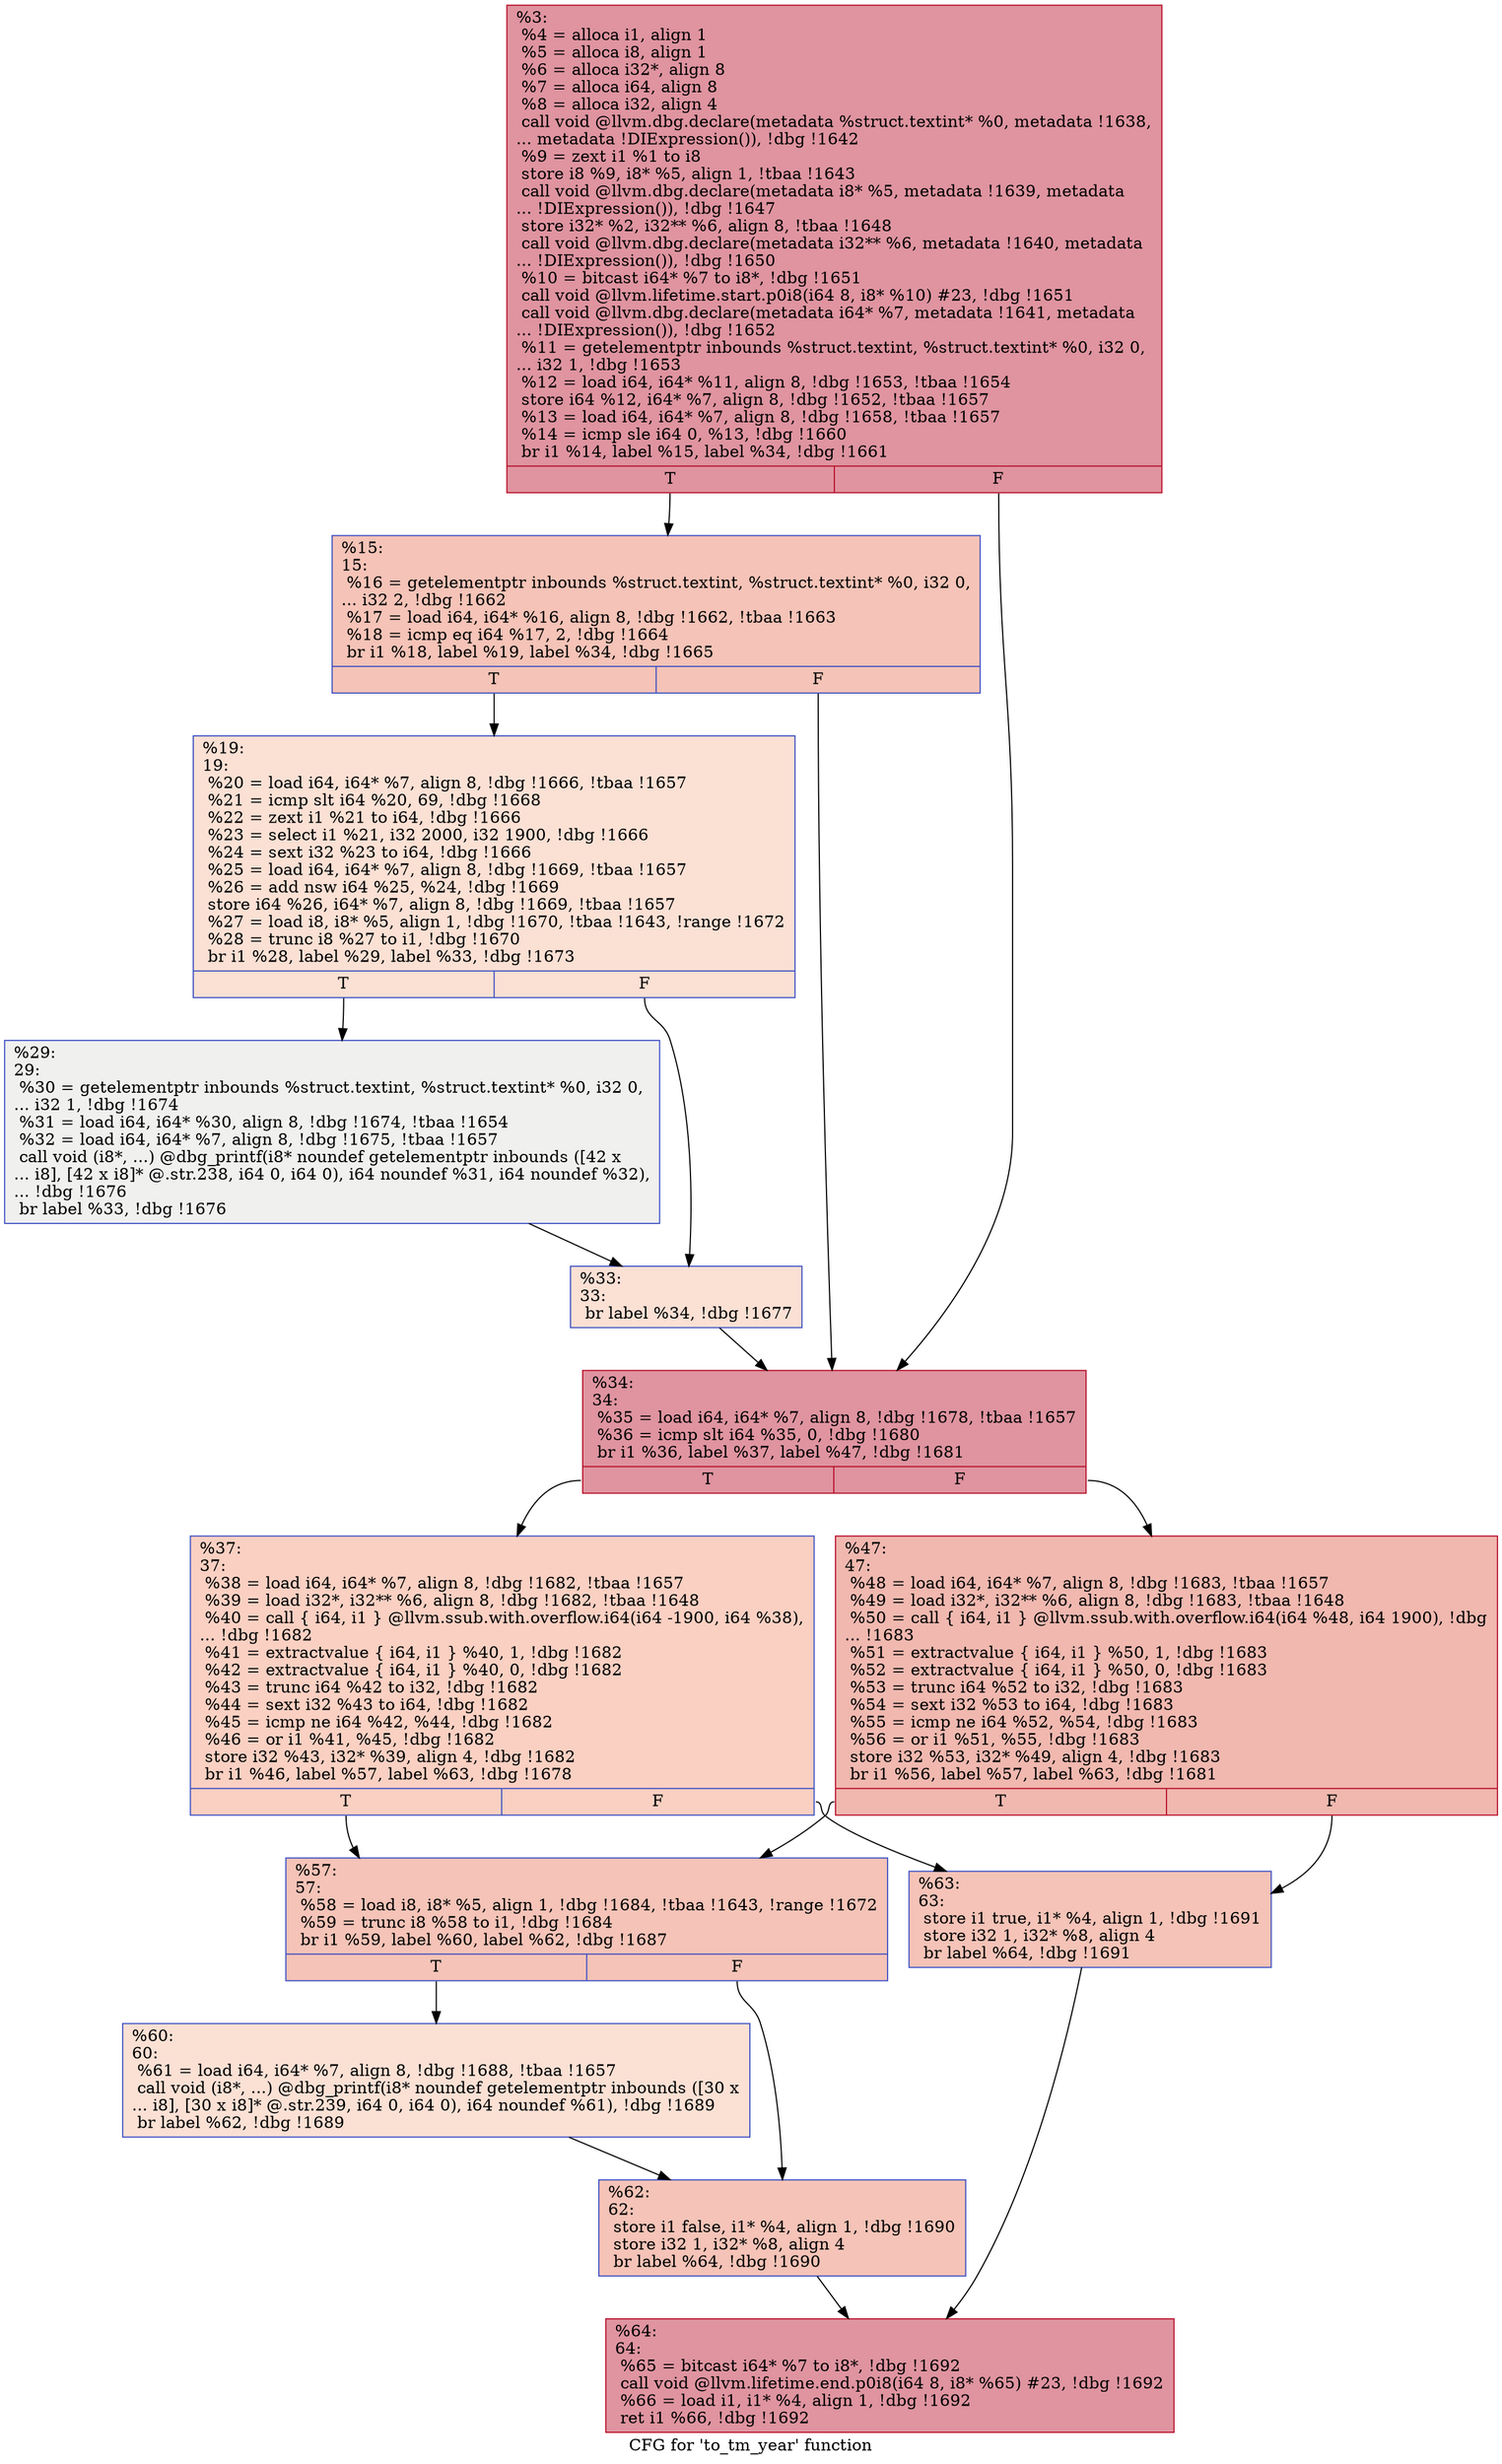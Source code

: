 digraph "CFG for 'to_tm_year' function" {
	label="CFG for 'to_tm_year' function";

	Node0x1763df0 [shape=record,color="#b70d28ff", style=filled, fillcolor="#b70d2870",label="{%3:\l  %4 = alloca i1, align 1\l  %5 = alloca i8, align 1\l  %6 = alloca i32*, align 8\l  %7 = alloca i64, align 8\l  %8 = alloca i32, align 4\l  call void @llvm.dbg.declare(metadata %struct.textint* %0, metadata !1638,\l... metadata !DIExpression()), !dbg !1642\l  %9 = zext i1 %1 to i8\l  store i8 %9, i8* %5, align 1, !tbaa !1643\l  call void @llvm.dbg.declare(metadata i8* %5, metadata !1639, metadata\l... !DIExpression()), !dbg !1647\l  store i32* %2, i32** %6, align 8, !tbaa !1648\l  call void @llvm.dbg.declare(metadata i32** %6, metadata !1640, metadata\l... !DIExpression()), !dbg !1650\l  %10 = bitcast i64* %7 to i8*, !dbg !1651\l  call void @llvm.lifetime.start.p0i8(i64 8, i8* %10) #23, !dbg !1651\l  call void @llvm.dbg.declare(metadata i64* %7, metadata !1641, metadata\l... !DIExpression()), !dbg !1652\l  %11 = getelementptr inbounds %struct.textint, %struct.textint* %0, i32 0,\l... i32 1, !dbg !1653\l  %12 = load i64, i64* %11, align 8, !dbg !1653, !tbaa !1654\l  store i64 %12, i64* %7, align 8, !dbg !1652, !tbaa !1657\l  %13 = load i64, i64* %7, align 8, !dbg !1658, !tbaa !1657\l  %14 = icmp sle i64 0, %13, !dbg !1660\l  br i1 %14, label %15, label %34, !dbg !1661\l|{<s0>T|<s1>F}}"];
	Node0x1763df0:s0 -> Node0x17055d0;
	Node0x1763df0:s1 -> Node0x1705710;
	Node0x17055d0 [shape=record,color="#3d50c3ff", style=filled, fillcolor="#e8765c70",label="{%15:\l15:                                               \l  %16 = getelementptr inbounds %struct.textint, %struct.textint* %0, i32 0,\l... i32 2, !dbg !1662\l  %17 = load i64, i64* %16, align 8, !dbg !1662, !tbaa !1663\l  %18 = icmp eq i64 %17, 2, !dbg !1664\l  br i1 %18, label %19, label %34, !dbg !1665\l|{<s0>T|<s1>F}}"];
	Node0x17055d0:s0 -> Node0x1705620;
	Node0x17055d0:s1 -> Node0x1705710;
	Node0x1705620 [shape=record,color="#3d50c3ff", style=filled, fillcolor="#f7b99e70",label="{%19:\l19:                                               \l  %20 = load i64, i64* %7, align 8, !dbg !1666, !tbaa !1657\l  %21 = icmp slt i64 %20, 69, !dbg !1668\l  %22 = zext i1 %21 to i64, !dbg !1666\l  %23 = select i1 %21, i32 2000, i32 1900, !dbg !1666\l  %24 = sext i32 %23 to i64, !dbg !1666\l  %25 = load i64, i64* %7, align 8, !dbg !1669, !tbaa !1657\l  %26 = add nsw i64 %25, %24, !dbg !1669\l  store i64 %26, i64* %7, align 8, !dbg !1669, !tbaa !1657\l  %27 = load i8, i8* %5, align 1, !dbg !1670, !tbaa !1643, !range !1672\l  %28 = trunc i8 %27 to i1, !dbg !1670\l  br i1 %28, label %29, label %33, !dbg !1673\l|{<s0>T|<s1>F}}"];
	Node0x1705620:s0 -> Node0x1705670;
	Node0x1705620:s1 -> Node0x17056c0;
	Node0x1705670 [shape=record,color="#3d50c3ff", style=filled, fillcolor="#dedcdb70",label="{%29:\l29:                                               \l  %30 = getelementptr inbounds %struct.textint, %struct.textint* %0, i32 0,\l... i32 1, !dbg !1674\l  %31 = load i64, i64* %30, align 8, !dbg !1674, !tbaa !1654\l  %32 = load i64, i64* %7, align 8, !dbg !1675, !tbaa !1657\l  call void (i8*, ...) @dbg_printf(i8* noundef getelementptr inbounds ([42 x\l... i8], [42 x i8]* @.str.238, i64 0, i64 0), i64 noundef %31, i64 noundef %32),\l... !dbg !1676\l  br label %33, !dbg !1676\l}"];
	Node0x1705670 -> Node0x17056c0;
	Node0x17056c0 [shape=record,color="#3d50c3ff", style=filled, fillcolor="#f7b99e70",label="{%33:\l33:                                               \l  br label %34, !dbg !1677\l}"];
	Node0x17056c0 -> Node0x1705710;
	Node0x1705710 [shape=record,color="#b70d28ff", style=filled, fillcolor="#b70d2870",label="{%34:\l34:                                               \l  %35 = load i64, i64* %7, align 8, !dbg !1678, !tbaa !1657\l  %36 = icmp slt i64 %35, 0, !dbg !1680\l  br i1 %36, label %37, label %47, !dbg !1681\l|{<s0>T|<s1>F}}"];
	Node0x1705710:s0 -> Node0x1705760;
	Node0x1705710:s1 -> Node0x17057b0;
	Node0x1705760 [shape=record,color="#3d50c3ff", style=filled, fillcolor="#f3947570",label="{%37:\l37:                                               \l  %38 = load i64, i64* %7, align 8, !dbg !1682, !tbaa !1657\l  %39 = load i32*, i32** %6, align 8, !dbg !1682, !tbaa !1648\l  %40 = call \{ i64, i1 \} @llvm.ssub.with.overflow.i64(i64 -1900, i64 %38),\l... !dbg !1682\l  %41 = extractvalue \{ i64, i1 \} %40, 1, !dbg !1682\l  %42 = extractvalue \{ i64, i1 \} %40, 0, !dbg !1682\l  %43 = trunc i64 %42 to i32, !dbg !1682\l  %44 = sext i32 %43 to i64, !dbg !1682\l  %45 = icmp ne i64 %42, %44, !dbg !1682\l  %46 = or i1 %41, %45, !dbg !1682\l  store i32 %43, i32* %39, align 4, !dbg !1682\l  br i1 %46, label %57, label %63, !dbg !1678\l|{<s0>T|<s1>F}}"];
	Node0x1705760:s0 -> Node0x1705800;
	Node0x1705760:s1 -> Node0x17058f0;
	Node0x17057b0 [shape=record,color="#b70d28ff", style=filled, fillcolor="#dc5d4a70",label="{%47:\l47:                                               \l  %48 = load i64, i64* %7, align 8, !dbg !1683, !tbaa !1657\l  %49 = load i32*, i32** %6, align 8, !dbg !1683, !tbaa !1648\l  %50 = call \{ i64, i1 \} @llvm.ssub.with.overflow.i64(i64 %48, i64 1900), !dbg\l... !1683\l  %51 = extractvalue \{ i64, i1 \} %50, 1, !dbg !1683\l  %52 = extractvalue \{ i64, i1 \} %50, 0, !dbg !1683\l  %53 = trunc i64 %52 to i32, !dbg !1683\l  %54 = sext i32 %53 to i64, !dbg !1683\l  %55 = icmp ne i64 %52, %54, !dbg !1683\l  %56 = or i1 %51, %55, !dbg !1683\l  store i32 %53, i32* %49, align 4, !dbg !1683\l  br i1 %56, label %57, label %63, !dbg !1681\l|{<s0>T|<s1>F}}"];
	Node0x17057b0:s0 -> Node0x1705800;
	Node0x17057b0:s1 -> Node0x17058f0;
	Node0x1705800 [shape=record,color="#3d50c3ff", style=filled, fillcolor="#e8765c70",label="{%57:\l57:                                               \l  %58 = load i8, i8* %5, align 1, !dbg !1684, !tbaa !1643, !range !1672\l  %59 = trunc i8 %58 to i1, !dbg !1684\l  br i1 %59, label %60, label %62, !dbg !1687\l|{<s0>T|<s1>F}}"];
	Node0x1705800:s0 -> Node0x1705850;
	Node0x1705800:s1 -> Node0x17058a0;
	Node0x1705850 [shape=record,color="#3d50c3ff", style=filled, fillcolor="#f7b99e70",label="{%60:\l60:                                               \l  %61 = load i64, i64* %7, align 8, !dbg !1688, !tbaa !1657\l  call void (i8*, ...) @dbg_printf(i8* noundef getelementptr inbounds ([30 x\l... i8], [30 x i8]* @.str.239, i64 0, i64 0), i64 noundef %61), !dbg !1689\l  br label %62, !dbg !1689\l}"];
	Node0x1705850 -> Node0x17058a0;
	Node0x17058a0 [shape=record,color="#3d50c3ff", style=filled, fillcolor="#e8765c70",label="{%62:\l62:                                               \l  store i1 false, i1* %4, align 1, !dbg !1690\l  store i32 1, i32* %8, align 4\l  br label %64, !dbg !1690\l}"];
	Node0x17058a0 -> Node0x1705940;
	Node0x17058f0 [shape=record,color="#3d50c3ff", style=filled, fillcolor="#e8765c70",label="{%63:\l63:                                               \l  store i1 true, i1* %4, align 1, !dbg !1691\l  store i32 1, i32* %8, align 4\l  br label %64, !dbg !1691\l}"];
	Node0x17058f0 -> Node0x1705940;
	Node0x1705940 [shape=record,color="#b70d28ff", style=filled, fillcolor="#b70d2870",label="{%64:\l64:                                               \l  %65 = bitcast i64* %7 to i8*, !dbg !1692\l  call void @llvm.lifetime.end.p0i8(i64 8, i8* %65) #23, !dbg !1692\l  %66 = load i1, i1* %4, align 1, !dbg !1692\l  ret i1 %66, !dbg !1692\l}"];
}
